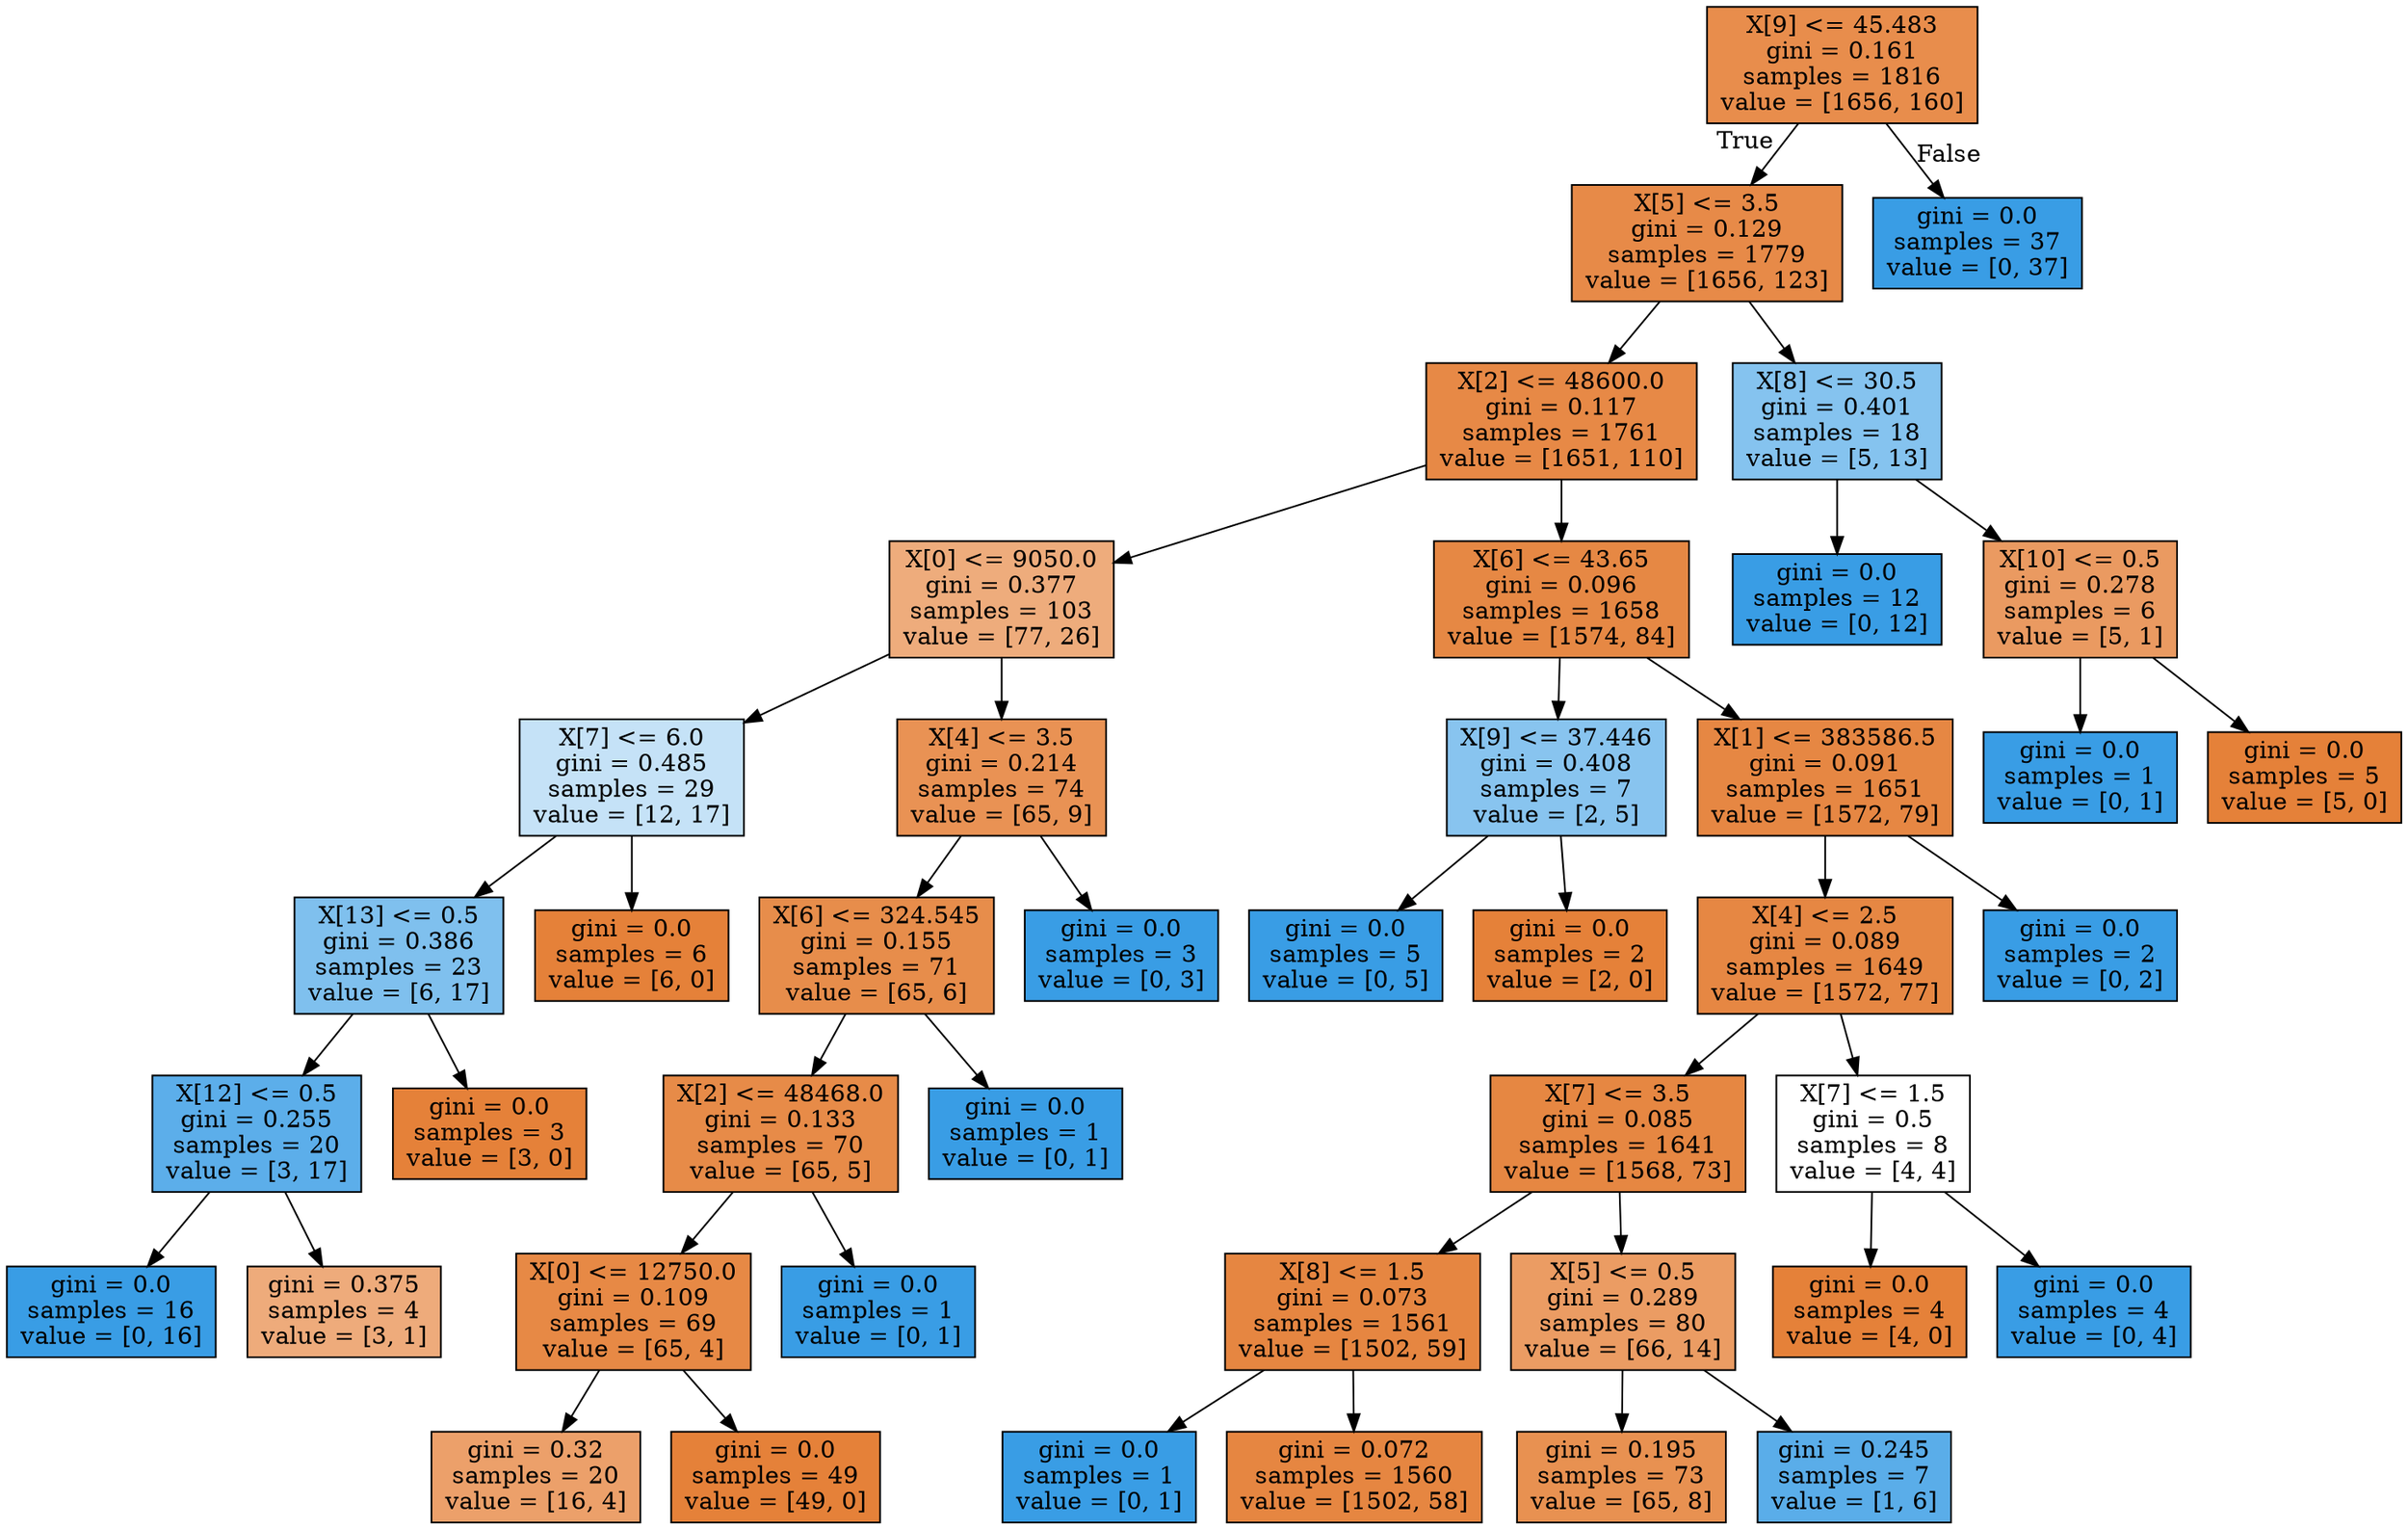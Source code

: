 digraph Tree {
node [shape=box, style="filled", color="black"] ;
0 [label="X[9] <= 45.483\ngini = 0.161\nsamples = 1816\nvalue = [1656, 160]", fillcolor="#e88d4c"] ;
1 [label="X[5] <= 3.5\ngini = 0.129\nsamples = 1779\nvalue = [1656, 123]", fillcolor="#e78a48"] ;
0 -> 1 [labeldistance=2.5, labelangle=45, headlabel="True"] ;
2 [label="X[2] <= 48600.0\ngini = 0.117\nsamples = 1761\nvalue = [1651, 110]", fillcolor="#e78946"] ;
1 -> 2 ;
3 [label="X[0] <= 9050.0\ngini = 0.377\nsamples = 103\nvalue = [77, 26]", fillcolor="#eeac7c"] ;
2 -> 3 ;
4 [label="X[7] <= 6.0\ngini = 0.485\nsamples = 29\nvalue = [12, 17]", fillcolor="#c5e2f7"] ;
3 -> 4 ;
5 [label="X[13] <= 0.5\ngini = 0.386\nsamples = 23\nvalue = [6, 17]", fillcolor="#7fc0ee"] ;
4 -> 5 ;
6 [label="X[12] <= 0.5\ngini = 0.255\nsamples = 20\nvalue = [3, 17]", fillcolor="#5caeea"] ;
5 -> 6 ;
7 [label="gini = 0.0\nsamples = 16\nvalue = [0, 16]", fillcolor="#399de5"] ;
6 -> 7 ;
8 [label="gini = 0.375\nsamples = 4\nvalue = [3, 1]", fillcolor="#eeab7b"] ;
6 -> 8 ;
9 [label="gini = 0.0\nsamples = 3\nvalue = [3, 0]", fillcolor="#e58139"] ;
5 -> 9 ;
10 [label="gini = 0.0\nsamples = 6\nvalue = [6, 0]", fillcolor="#e58139"] ;
4 -> 10 ;
11 [label="X[4] <= 3.5\ngini = 0.214\nsamples = 74\nvalue = [65, 9]", fillcolor="#e99254"] ;
3 -> 11 ;
12 [label="X[6] <= 324.545\ngini = 0.155\nsamples = 71\nvalue = [65, 6]", fillcolor="#e78d4b"] ;
11 -> 12 ;
13 [label="X[2] <= 48468.0\ngini = 0.133\nsamples = 70\nvalue = [65, 5]", fillcolor="#e78b48"] ;
12 -> 13 ;
14 [label="X[0] <= 12750.0\ngini = 0.109\nsamples = 69\nvalue = [65, 4]", fillcolor="#e78945"] ;
13 -> 14 ;
15 [label="gini = 0.32\nsamples = 20\nvalue = [16, 4]", fillcolor="#eca06a"] ;
14 -> 15 ;
16 [label="gini = 0.0\nsamples = 49\nvalue = [49, 0]", fillcolor="#e58139"] ;
14 -> 16 ;
17 [label="gini = 0.0\nsamples = 1\nvalue = [0, 1]", fillcolor="#399de5"] ;
13 -> 17 ;
18 [label="gini = 0.0\nsamples = 1\nvalue = [0, 1]", fillcolor="#399de5"] ;
12 -> 18 ;
19 [label="gini = 0.0\nsamples = 3\nvalue = [0, 3]", fillcolor="#399de5"] ;
11 -> 19 ;
20 [label="X[6] <= 43.65\ngini = 0.096\nsamples = 1658\nvalue = [1574, 84]", fillcolor="#e68844"] ;
2 -> 20 ;
21 [label="X[9] <= 37.446\ngini = 0.408\nsamples = 7\nvalue = [2, 5]", fillcolor="#88c4ef"] ;
20 -> 21 ;
22 [label="gini = 0.0\nsamples = 5\nvalue = [0, 5]", fillcolor="#399de5"] ;
21 -> 22 ;
23 [label="gini = 0.0\nsamples = 2\nvalue = [2, 0]", fillcolor="#e58139"] ;
21 -> 23 ;
24 [label="X[1] <= 383586.5\ngini = 0.091\nsamples = 1651\nvalue = [1572, 79]", fillcolor="#e68743"] ;
20 -> 24 ;
25 [label="X[4] <= 2.5\ngini = 0.089\nsamples = 1649\nvalue = [1572, 77]", fillcolor="#e68743"] ;
24 -> 25 ;
26 [label="X[7] <= 3.5\ngini = 0.085\nsamples = 1641\nvalue = [1568, 73]", fillcolor="#e68742"] ;
25 -> 26 ;
27 [label="X[8] <= 1.5\ngini = 0.073\nsamples = 1561\nvalue = [1502, 59]", fillcolor="#e68641"] ;
26 -> 27 ;
28 [label="gini = 0.0\nsamples = 1\nvalue = [0, 1]", fillcolor="#399de5"] ;
27 -> 28 ;
29 [label="gini = 0.072\nsamples = 1560\nvalue = [1502, 58]", fillcolor="#e68641"] ;
27 -> 29 ;
30 [label="X[5] <= 0.5\ngini = 0.289\nsamples = 80\nvalue = [66, 14]", fillcolor="#eb9c63"] ;
26 -> 30 ;
31 [label="gini = 0.195\nsamples = 73\nvalue = [65, 8]", fillcolor="#e89151"] ;
30 -> 31 ;
32 [label="gini = 0.245\nsamples = 7\nvalue = [1, 6]", fillcolor="#5aade9"] ;
30 -> 32 ;
33 [label="X[7] <= 1.5\ngini = 0.5\nsamples = 8\nvalue = [4, 4]", fillcolor="#ffffff"] ;
25 -> 33 ;
34 [label="gini = 0.0\nsamples = 4\nvalue = [4, 0]", fillcolor="#e58139"] ;
33 -> 34 ;
35 [label="gini = 0.0\nsamples = 4\nvalue = [0, 4]", fillcolor="#399de5"] ;
33 -> 35 ;
36 [label="gini = 0.0\nsamples = 2\nvalue = [0, 2]", fillcolor="#399de5"] ;
24 -> 36 ;
37 [label="X[8] <= 30.5\ngini = 0.401\nsamples = 18\nvalue = [5, 13]", fillcolor="#85c3ef"] ;
1 -> 37 ;
38 [label="gini = 0.0\nsamples = 12\nvalue = [0, 12]", fillcolor="#399de5"] ;
37 -> 38 ;
39 [label="X[10] <= 0.5\ngini = 0.278\nsamples = 6\nvalue = [5, 1]", fillcolor="#ea9a61"] ;
37 -> 39 ;
40 [label="gini = 0.0\nsamples = 1\nvalue = [0, 1]", fillcolor="#399de5"] ;
39 -> 40 ;
41 [label="gini = 0.0\nsamples = 5\nvalue = [5, 0]", fillcolor="#e58139"] ;
39 -> 41 ;
42 [label="gini = 0.0\nsamples = 37\nvalue = [0, 37]", fillcolor="#399de5"] ;
0 -> 42 [labeldistance=2.5, labelangle=-45, headlabel="False"] ;
}